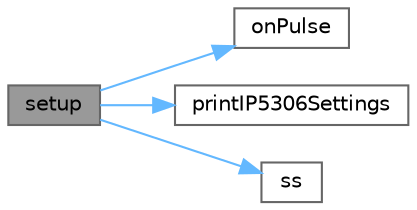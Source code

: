 digraph "setup"
{
 // LATEX_PDF_SIZE
  bgcolor="transparent";
  edge [fontname=Helvetica,fontsize=10,labelfontname=Helvetica,labelfontsize=10];
  node [fontname=Helvetica,fontsize=10,shape=box,height=0.2,width=0.4];
  rankdir="LR";
  Node1 [id="Node000001",label="setup",height=0.2,width=0.4,color="gray40", fillcolor="grey60", style="filled", fontcolor="black",tooltip=" "];
  Node1 -> Node2 [id="edge4_Node000001_Node000002",color="steelblue1",style="solid",tooltip=" "];
  Node2 [id="Node000002",label="onPulse",height=0.2,width=0.4,color="grey40", fillcolor="white", style="filled",URL="$_raku__code_8cpp.html#a6c07648046ea78b501e90c58379ca885",tooltip=" "];
  Node1 -> Node3 [id="edge5_Node000001_Node000003",color="steelblue1",style="solid",tooltip=" "];
  Node3 [id="Node000003",label="printIP5306Settings",height=0.2,width=0.4,color="grey40", fillcolor="white", style="filled",URL="$_raku__code_8cpp.html#aa7b1e88e047a341d350f8f531a5d8baa",tooltip=" "];
  Node1 -> Node4 [id="edge6_Node000001_Node000004",color="steelblue1",style="solid",tooltip=" "];
  Node4 [id="Node000004",label="ss",height=0.2,width=0.4,color="grey40", fillcolor="white", style="filled",URL="$_raku__code_8cpp.html#a394143630abaa8f8ef03caeab8d8c5e5",tooltip=" "];
}
